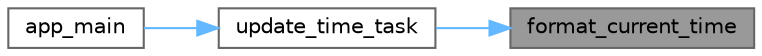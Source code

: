 digraph "format_current_time"
{
 // LATEX_PDF_SIZE
  bgcolor="transparent";
  edge [fontname=Helvetica,fontsize=10,labelfontname=Helvetica,labelfontsize=10];
  node [fontname=Helvetica,fontsize=10,shape=box,height=0.2,width=0.4];
  rankdir="RL";
  Node1 [id="Node000001",label="format_current_time",height=0.2,width=0.4,color="gray40", fillcolor="grey60", style="filled", fontcolor="black",tooltip="Formats the current time as a string in 12-hour format with AM/PM."];
  Node1 -> Node2 [id="edge1_Node000001_Node000002",dir="back",color="steelblue1",style="solid",tooltip=" "];
  Node2 [id="Node000002",label="update_time_task",height=0.2,width=0.4,color="grey40", fillcolor="white", style="filled",URL="$tasks_8c.html#a472adbe140ea6041c1ce89683a293e8e",tooltip="Wrapper function for the update time task."];
  Node2 -> Node3 [id="edge2_Node000002_Node000003",dir="back",color="steelblue1",style="solid",tooltip=" "];
  Node3 [id="Node000003",label="app_main",height=0.2,width=0.4,color="grey40", fillcolor="white", style="filled",URL="$main_8c.html#a630544a7f0a2cc40d8a7fefab7e2fe70",tooltip=" "];
}
